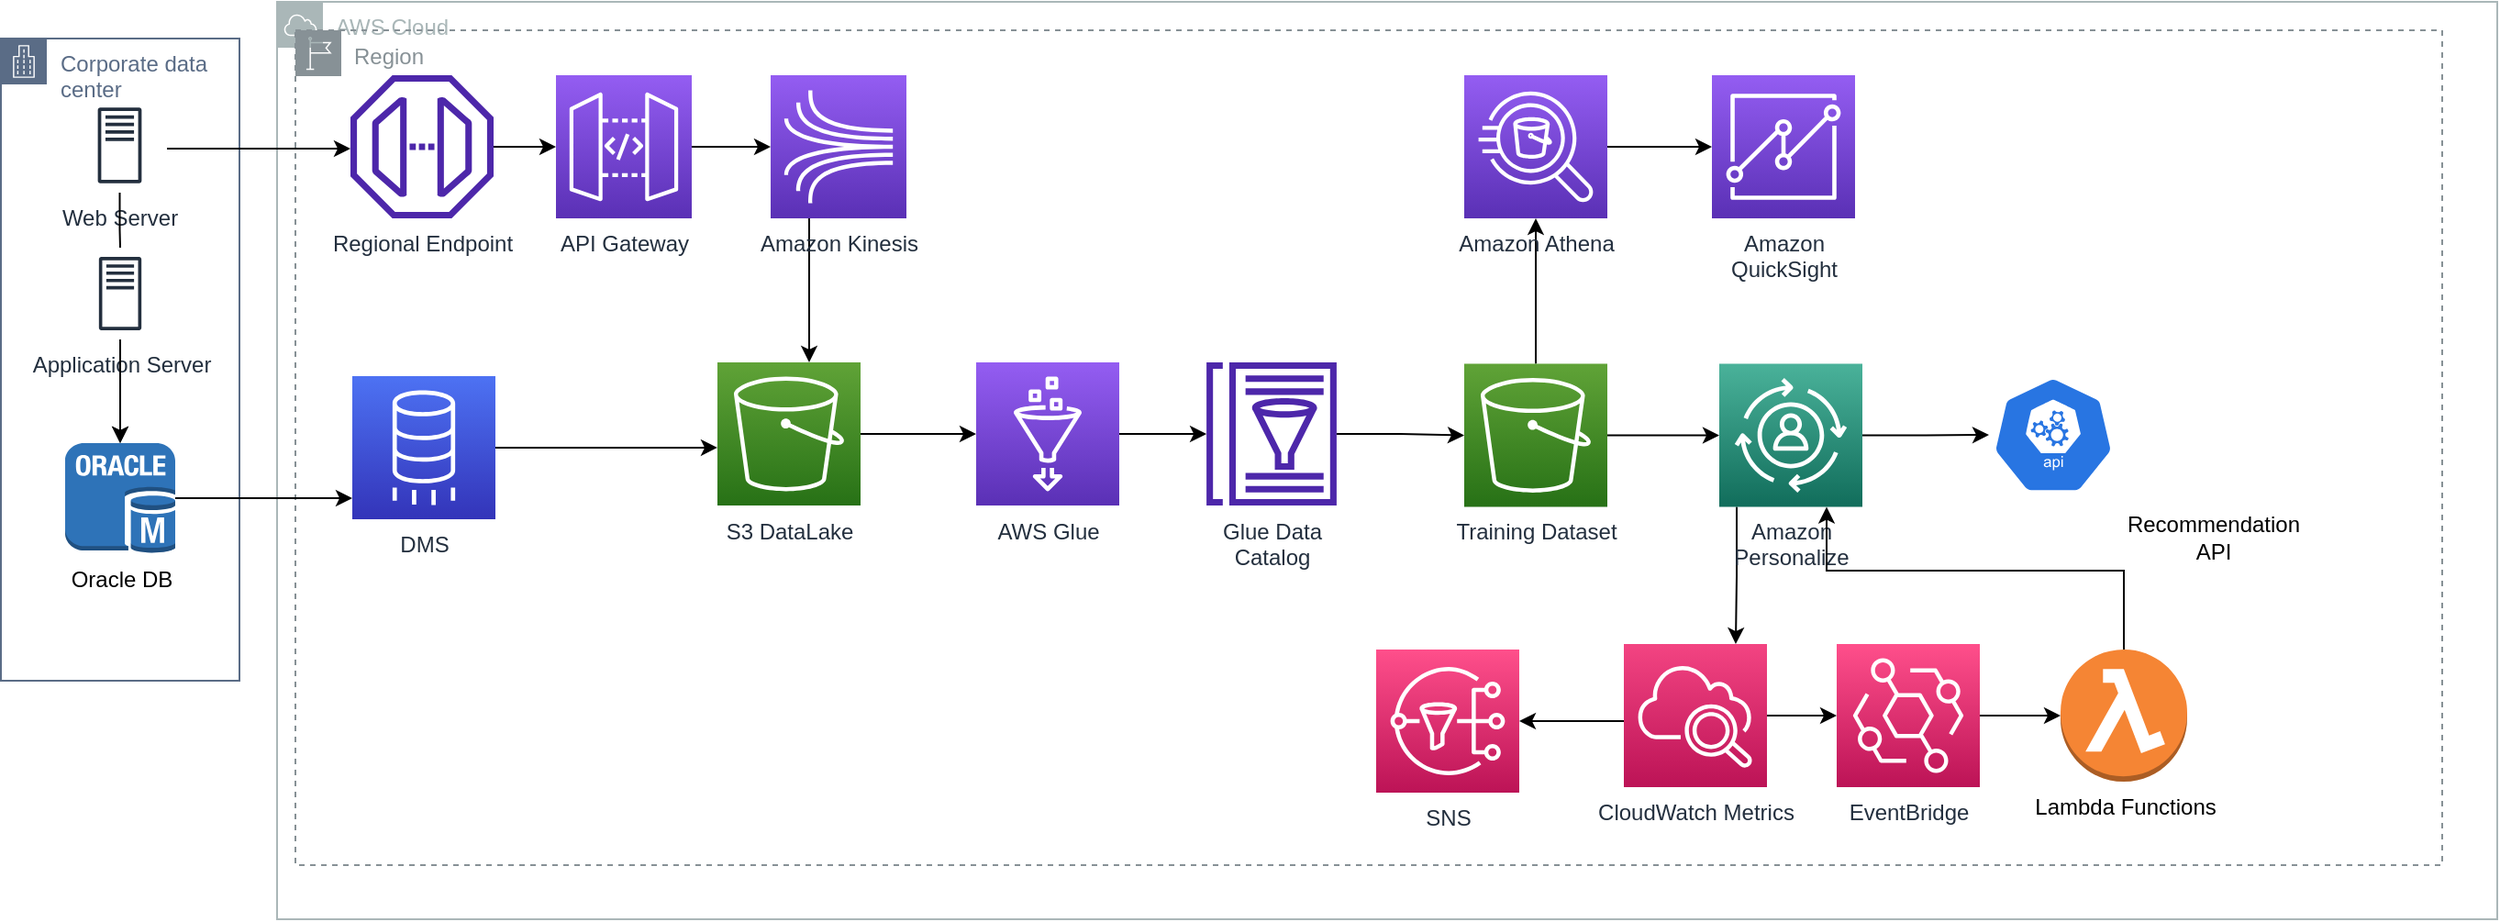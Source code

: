 <mxfile version="20.2.7" type="github">
  <diagram id="FFXtlg2HfYRVedAv5AXh" name="Page-1">
    <mxGraphModel dx="1666" dy="820" grid="1" gridSize="10" guides="1" tooltips="1" connect="1" arrows="1" fold="1" page="1" pageScale="1" pageWidth="850" pageHeight="1100" math="0" shadow="0">
      <root>
        <mxCell id="0" />
        <mxCell id="1" parent="0" />
        <mxCell id="K-W0vwILRseSUtwOl_9f-39" value="AWS Cloud" style="sketch=0;outlineConnect=0;gradientColor=none;html=1;whiteSpace=wrap;fontSize=12;fontStyle=0;shape=mxgraph.aws4.group;grIcon=mxgraph.aws4.group_aws_cloud;strokeColor=#AAB7B8;fillColor=none;verticalAlign=top;align=left;spacingLeft=30;fontColor=#AAB7B8;dashed=0;" parent="1" vertex="1">
          <mxGeometry x="160" y="30" width="1210" height="500" as="geometry" />
        </mxCell>
        <mxCell id="K-W0vwILRseSUtwOl_9f-5" value="Region" style="sketch=0;outlineConnect=0;gradientColor=none;html=1;whiteSpace=wrap;fontSize=12;fontStyle=0;shape=mxgraph.aws4.group;grIcon=mxgraph.aws4.group_region;strokeColor=#879196;fillColor=none;verticalAlign=top;align=left;spacingLeft=30;fontColor=#879196;dashed=1;" parent="1" vertex="1">
          <mxGeometry x="170" y="45.5" width="1170" height="455" as="geometry" />
        </mxCell>
        <mxCell id="K-W0vwILRseSUtwOl_9f-16" value="Corporate data center" style="points=[[0,0],[0.25,0],[0.5,0],[0.75,0],[1,0],[1,0.25],[1,0.5],[1,0.75],[1,1],[0.75,1],[0.5,1],[0.25,1],[0,1],[0,0.75],[0,0.5],[0,0.25]];outlineConnect=0;gradientColor=none;html=1;whiteSpace=wrap;fontSize=12;fontStyle=0;container=1;pointerEvents=0;collapsible=0;recursiveResize=0;shape=mxgraph.aws4.group;grIcon=mxgraph.aws4.group_corporate_data_center;strokeColor=#5A6C86;fillColor=none;verticalAlign=top;align=left;spacingLeft=30;fontColor=#5A6C86;dashed=0;" parent="1" vertex="1">
          <mxGeometry x="9.5" y="50" width="130" height="350" as="geometry" />
        </mxCell>
        <mxCell id="K-W0vwILRseSUtwOl_9f-2" value="Web Server" style="sketch=0;outlineConnect=0;fontColor=#232F3E;gradientColor=none;strokeColor=#232F3E;fillColor=#ffffff;dashed=0;verticalLabelPosition=bottom;verticalAlign=top;align=center;html=1;fontSize=12;fontStyle=0;aspect=fixed;shape=mxgraph.aws4.resourceIcon;resIcon=mxgraph.aws4.traditional_server;" parent="K-W0vwILRseSUtwOl_9f-16" vertex="1">
          <mxGeometry x="39" y="32.5" width="51.5" height="51.5" as="geometry" />
        </mxCell>
        <mxCell id="K-W0vwILRseSUtwOl_9f-3" value="Oracle DB " style="outlineConnect=0;dashed=0;verticalLabelPosition=bottom;verticalAlign=top;align=center;html=1;shape=mxgraph.aws3.oracle_db_instance;fillColor=#2E73B8;gradientColor=none;" parent="K-W0vwILRseSUtwOl_9f-16" vertex="1">
          <mxGeometry x="35" y="220.5" width="60" height="60" as="geometry" />
        </mxCell>
        <mxCell id="IEJohobCRM7k9FY_s7DP-1" value="Application Server" style="sketch=0;outlineConnect=0;fontColor=#232F3E;gradientColor=none;strokeColor=#232F3E;fillColor=#ffffff;dashed=0;verticalLabelPosition=bottom;verticalAlign=top;align=center;html=1;fontSize=12;fontStyle=0;aspect=fixed;shape=mxgraph.aws4.resourceIcon;resIcon=mxgraph.aws4.traditional_server;" vertex="1" parent="K-W0vwILRseSUtwOl_9f-16">
          <mxGeometry x="40" y="114" width="50" height="50" as="geometry" />
        </mxCell>
        <mxCell id="IEJohobCRM7k9FY_s7DP-2" value="" style="edgeStyle=orthogonalEdgeStyle;rounded=0;orthogonalLoop=1;jettySize=auto;html=1;endArrow=none;" edge="1" parent="K-W0vwILRseSUtwOl_9f-16" source="K-W0vwILRseSUtwOl_9f-2" target="IEJohobCRM7k9FY_s7DP-1">
          <mxGeometry relative="1" as="geometry">
            <mxPoint x="50.5" y="89" as="sourcePoint" />
            <mxPoint x="50.5" y="190" as="targetPoint" />
          </mxGeometry>
        </mxCell>
        <mxCell id="K-W0vwILRseSUtwOl_9f-14" value="" style="edgeStyle=orthogonalEdgeStyle;rounded=0;orthogonalLoop=1;jettySize=auto;html=1;startArrow=none;" parent="K-W0vwILRseSUtwOl_9f-16" source="IEJohobCRM7k9FY_s7DP-1" target="K-W0vwILRseSUtwOl_9f-3" edge="1">
          <mxGeometry relative="1" as="geometry" />
        </mxCell>
        <mxCell id="IEJohobCRM7k9FY_s7DP-3" value="" style="edgeStyle=orthogonalEdgeStyle;rounded=0;orthogonalLoop=1;jettySize=auto;html=1;" edge="1" parent="K-W0vwILRseSUtwOl_9f-16" source="IEJohobCRM7k9FY_s7DP-1" target="K-W0vwILRseSUtwOl_9f-3">
          <mxGeometry relative="1" as="geometry" />
        </mxCell>
        <mxCell id="K-W0vwILRseSUtwOl_9f-15" value="" style="edgeStyle=orthogonalEdgeStyle;rounded=0;orthogonalLoop=1;jettySize=auto;html=1;" parent="1" source="K-W0vwILRseSUtwOl_9f-2" target="K-W0vwILRseSUtwOl_9f-6" edge="1">
          <mxGeometry relative="1" as="geometry">
            <Array as="points">
              <mxPoint x="180" y="110" />
              <mxPoint x="180" y="110" />
            </Array>
          </mxGeometry>
        </mxCell>
        <mxCell id="K-W0vwILRseSUtwOl_9f-13" style="edgeStyle=orthogonalEdgeStyle;rounded=0;orthogonalLoop=1;jettySize=auto;html=1;" parent="1" source="K-W0vwILRseSUtwOl_9f-3" target="K-W0vwILRseSUtwOl_9f-18" edge="1">
          <mxGeometry relative="1" as="geometry">
            <mxPoint x="280" y="273" as="targetPoint" />
            <Array as="points">
              <mxPoint x="210" y="280" />
              <mxPoint x="210" y="280" />
            </Array>
          </mxGeometry>
        </mxCell>
        <mxCell id="K-W0vwILRseSUtwOl_9f-11" value="" style="edgeStyle=orthogonalEdgeStyle;rounded=0;orthogonalLoop=1;jettySize=auto;html=1;" parent="1" source="K-W0vwILRseSUtwOl_9f-4" target="K-W0vwILRseSUtwOl_9f-8" edge="1">
          <mxGeometry relative="1" as="geometry">
            <Array as="points">
              <mxPoint x="450" y="210" />
              <mxPoint x="450" y="210" />
            </Array>
          </mxGeometry>
        </mxCell>
        <mxCell id="K-W0vwILRseSUtwOl_9f-4" value="Amazon Kinesis" style="sketch=0;points=[[0,0,0],[0.25,0,0],[0.5,0,0],[0.75,0,0],[1,0,0],[0,1,0],[0.25,1,0],[0.5,1,0],[0.75,1,0],[1,1,0],[0,0.25,0],[0,0.5,0],[0,0.75,0],[1,0.25,0],[1,0.5,0],[1,0.75,0]];outlineConnect=0;fontColor=#232F3E;gradientColor=#945DF2;gradientDirection=north;fillColor=#5A30B5;strokeColor=#ffffff;dashed=0;verticalLabelPosition=bottom;verticalAlign=top;align=center;html=1;fontSize=12;fontStyle=0;aspect=fixed;shape=mxgraph.aws4.resourceIcon;resIcon=mxgraph.aws4.kinesis;" parent="1" vertex="1">
          <mxGeometry x="429" y="70" width="74" height="78" as="geometry" />
        </mxCell>
        <mxCell id="K-W0vwILRseSUtwOl_9f-9" value="" style="edgeStyle=orthogonalEdgeStyle;rounded=0;orthogonalLoop=1;jettySize=auto;html=1;" parent="1" source="K-W0vwILRseSUtwOl_9f-6" target="K-W0vwILRseSUtwOl_9f-7" edge="1">
          <mxGeometry relative="1" as="geometry" />
        </mxCell>
        <mxCell id="K-W0vwILRseSUtwOl_9f-6" value="Regional Endpoint" style="sketch=0;outlineConnect=0;fontColor=#232F3E;gradientColor=none;fillColor=#4D27AA;strokeColor=none;dashed=0;verticalLabelPosition=bottom;verticalAlign=top;align=center;html=1;fontSize=12;fontStyle=0;aspect=fixed;pointerEvents=1;shape=mxgraph.aws4.endpoint;" parent="1" vertex="1">
          <mxGeometry x="200" y="70" width="78" height="78" as="geometry" />
        </mxCell>
        <mxCell id="K-W0vwILRseSUtwOl_9f-10" value="" style="edgeStyle=orthogonalEdgeStyle;rounded=0;orthogonalLoop=1;jettySize=auto;html=1;" parent="1" source="K-W0vwILRseSUtwOl_9f-7" target="K-W0vwILRseSUtwOl_9f-4" edge="1">
          <mxGeometry relative="1" as="geometry" />
        </mxCell>
        <mxCell id="K-W0vwILRseSUtwOl_9f-7" value="API Gateway" style="sketch=0;points=[[0,0,0],[0.25,0,0],[0.5,0,0],[0.75,0,0],[1,0,0],[0,1,0],[0.25,1,0],[0.5,1,0],[0.75,1,0],[1,1,0],[0,0.25,0],[0,0.5,0],[0,0.75,0],[1,0.25,0],[1,0.5,0],[1,0.75,0]];outlineConnect=0;fontColor=#232F3E;gradientColor=#945DF2;gradientDirection=north;fillColor=#5A30B5;strokeColor=#ffffff;dashed=0;verticalLabelPosition=bottom;verticalAlign=top;align=center;html=1;fontSize=12;fontStyle=0;aspect=fixed;shape=mxgraph.aws4.resourceIcon;resIcon=mxgraph.aws4.api_gateway;" parent="1" vertex="1">
          <mxGeometry x="312" y="70" width="74" height="78" as="geometry" />
        </mxCell>
        <mxCell id="K-W0vwILRseSUtwOl_9f-21" value="" style="edgeStyle=orthogonalEdgeStyle;rounded=0;orthogonalLoop=1;jettySize=auto;html=1;" parent="1" source="K-W0vwILRseSUtwOl_9f-8" target="K-W0vwILRseSUtwOl_9f-20" edge="1">
          <mxGeometry relative="1" as="geometry" />
        </mxCell>
        <mxCell id="K-W0vwILRseSUtwOl_9f-8" value="S3 DataLake" style="sketch=0;points=[[0,0,0],[0.25,0,0],[0.5,0,0],[0.75,0,0],[1,0,0],[0,1,0],[0.25,1,0],[0.5,1,0],[0.75,1,0],[1,1,0],[0,0.25,0],[0,0.5,0],[0,0.75,0],[1,0.25,0],[1,0.5,0],[1,0.75,0]];outlineConnect=0;fontColor=#232F3E;gradientColor=#60A337;gradientDirection=north;fillColor=#277116;strokeColor=#ffffff;dashed=0;verticalLabelPosition=bottom;verticalAlign=top;align=center;html=1;fontSize=12;fontStyle=0;aspect=fixed;shape=mxgraph.aws4.resourceIcon;resIcon=mxgraph.aws4.s3;" parent="1" vertex="1">
          <mxGeometry x="400" y="226.5" width="78" height="78" as="geometry" />
        </mxCell>
        <mxCell id="K-W0vwILRseSUtwOl_9f-19" style="edgeStyle=orthogonalEdgeStyle;rounded=0;orthogonalLoop=1;jettySize=auto;html=1;entryX=0;entryY=0.596;entryDx=0;entryDy=0;entryPerimeter=0;" parent="1" source="K-W0vwILRseSUtwOl_9f-18" target="K-W0vwILRseSUtwOl_9f-8" edge="1">
          <mxGeometry relative="1" as="geometry" />
        </mxCell>
        <mxCell id="K-W0vwILRseSUtwOl_9f-18" value="DMS" style="sketch=0;points=[[0,0,0],[0.25,0,0],[0.5,0,0],[0.75,0,0],[1,0,0],[0,1,0],[0.25,1,0],[0.5,1,0],[0.75,1,0],[1,1,0],[0,0.25,0],[0,0.5,0],[0,0.75,0],[1,0.25,0],[1,0.5,0],[1,0.75,0]];outlineConnect=0;fontColor=#232F3E;gradientColor=#4D72F3;gradientDirection=north;fillColor=#3334B9;strokeColor=#ffffff;dashed=0;verticalLabelPosition=bottom;verticalAlign=top;align=center;html=1;fontSize=12;fontStyle=0;aspect=fixed;shape=mxgraph.aws4.resourceIcon;resIcon=mxgraph.aws4.database_migration_service;" parent="1" vertex="1">
          <mxGeometry x="201" y="234" width="78" height="78" as="geometry" />
        </mxCell>
        <mxCell id="K-W0vwILRseSUtwOl_9f-25" value="" style="edgeStyle=orthogonalEdgeStyle;rounded=0;orthogonalLoop=1;jettySize=auto;html=1;" parent="1" source="K-W0vwILRseSUtwOl_9f-20" target="K-W0vwILRseSUtwOl_9f-22" edge="1">
          <mxGeometry relative="1" as="geometry" />
        </mxCell>
        <mxCell id="K-W0vwILRseSUtwOl_9f-20" value="AWS Glue" style="sketch=0;points=[[0,0,0],[0.25,0,0],[0.5,0,0],[0.75,0,0],[1,0,0],[0,1,0],[0.25,1,0],[0.5,1,0],[0.75,1,0],[1,1,0],[0,0.25,0],[0,0.5,0],[0,0.75,0],[1,0.25,0],[1,0.5,0],[1,0.75,0]];outlineConnect=0;fontColor=#232F3E;gradientColor=#945DF2;gradientDirection=north;fillColor=#5A30B5;strokeColor=#ffffff;dashed=0;verticalLabelPosition=bottom;verticalAlign=top;align=center;html=1;fontSize=12;fontStyle=0;aspect=fixed;shape=mxgraph.aws4.resourceIcon;resIcon=mxgraph.aws4.glue;" parent="1" vertex="1">
          <mxGeometry x="541" y="226.5" width="78" height="78" as="geometry" />
        </mxCell>
        <mxCell id="K-W0vwILRseSUtwOl_9f-26" value="" style="edgeStyle=orthogonalEdgeStyle;rounded=0;orthogonalLoop=1;jettySize=auto;html=1;" parent="1" source="K-W0vwILRseSUtwOl_9f-22" target="K-W0vwILRseSUtwOl_9f-23" edge="1">
          <mxGeometry relative="1" as="geometry" />
        </mxCell>
        <mxCell id="K-W0vwILRseSUtwOl_9f-22" value="&lt;div&gt;Glue Data&lt;/div&gt;&lt;div&gt;Catalog&lt;br&gt;&lt;/div&gt;" style="sketch=0;outlineConnect=0;fontColor=#232F3E;gradientColor=none;fillColor=#4D27AA;strokeColor=none;dashed=0;verticalLabelPosition=bottom;verticalAlign=top;align=center;html=1;fontSize=12;fontStyle=0;aspect=fixed;pointerEvents=1;shape=mxgraph.aws4.glue_data_catalog;" parent="1" vertex="1">
          <mxGeometry x="666" y="226.5" width="72" height="78" as="geometry" />
        </mxCell>
        <mxCell id="K-W0vwILRseSUtwOl_9f-27" value="" style="edgeStyle=orthogonalEdgeStyle;rounded=0;orthogonalLoop=1;jettySize=auto;html=1;" parent="1" source="K-W0vwILRseSUtwOl_9f-23" target="K-W0vwILRseSUtwOl_9f-24" edge="1">
          <mxGeometry relative="1" as="geometry" />
        </mxCell>
        <mxCell id="K-W0vwILRseSUtwOl_9f-32" value="" style="edgeStyle=orthogonalEdgeStyle;rounded=0;orthogonalLoop=1;jettySize=auto;html=1;" parent="1" source="K-W0vwILRseSUtwOl_9f-23" target="K-W0vwILRseSUtwOl_9f-29" edge="1">
          <mxGeometry relative="1" as="geometry" />
        </mxCell>
        <mxCell id="K-W0vwILRseSUtwOl_9f-23" value="Training Dataset" style="sketch=0;points=[[0,0,0],[0.25,0,0],[0.5,0,0],[0.75,0,0],[1,0,0],[0,1,0],[0.25,1,0],[0.5,1,0],[0.75,1,0],[1,1,0],[0,0.25,0],[0,0.5,0],[0,0.75,0],[1,0.25,0],[1,0.5,0],[1,0.75,0]];outlineConnect=0;fontColor=#232F3E;gradientColor=#60A337;gradientDirection=north;fillColor=#277116;strokeColor=#ffffff;dashed=0;verticalLabelPosition=bottom;verticalAlign=top;align=center;html=1;fontSize=12;fontStyle=0;aspect=fixed;shape=mxgraph.aws4.resourceIcon;resIcon=mxgraph.aws4.s3;" parent="1" vertex="1">
          <mxGeometry x="807" y="227.25" width="78" height="78" as="geometry" />
        </mxCell>
        <mxCell id="K-W0vwILRseSUtwOl_9f-31" value="" style="edgeStyle=orthogonalEdgeStyle;rounded=0;orthogonalLoop=1;jettySize=auto;html=1;" parent="1" source="K-W0vwILRseSUtwOl_9f-24" target="K-W0vwILRseSUtwOl_9f-30" edge="1">
          <mxGeometry relative="1" as="geometry" />
        </mxCell>
        <mxCell id="K-W0vwILRseSUtwOl_9f-24" value="Amazon Athena" style="sketch=0;points=[[0,0,0],[0.25,0,0],[0.5,0,0],[0.75,0,0],[1,0,0],[0,1,0],[0.25,1,0],[0.5,1,0],[0.75,1,0],[1,1,0],[0,0.25,0],[0,0.5,0],[0,0.75,0],[1,0.25,0],[1,0.5,0],[1,0.75,0]];outlineConnect=0;fontColor=#232F3E;gradientColor=#945DF2;gradientDirection=north;fillColor=#5A30B5;strokeColor=#ffffff;dashed=0;verticalLabelPosition=bottom;verticalAlign=top;align=center;html=1;fontSize=12;fontStyle=0;aspect=fixed;shape=mxgraph.aws4.resourceIcon;resIcon=mxgraph.aws4.athena;" parent="1" vertex="1">
          <mxGeometry x="807" y="70" width="78" height="78" as="geometry" />
        </mxCell>
        <mxCell id="K-W0vwILRseSUtwOl_9f-34" value="" style="edgeStyle=orthogonalEdgeStyle;rounded=0;orthogonalLoop=1;jettySize=auto;html=1;" parent="1" source="K-W0vwILRseSUtwOl_9f-29" target="K-W0vwILRseSUtwOl_9f-33" edge="1">
          <mxGeometry relative="1" as="geometry" />
        </mxCell>
        <mxCell id="IEJohobCRM7k9FY_s7DP-25" style="edgeStyle=orthogonalEdgeStyle;rounded=0;orthogonalLoop=1;jettySize=auto;html=1;entryX=0.91;entryY=0;entryDx=0;entryDy=0;entryPerimeter=0;exitX=0.25;exitY=1;exitDx=0;exitDy=0;exitPerimeter=0;" edge="1" parent="1">
          <mxGeometry relative="1" as="geometry">
            <mxPoint x="955.5" y="305.25" as="sourcePoint" />
            <mxPoint x="954.98" y="380" as="targetPoint" />
            <Array as="points">
              <mxPoint x="956" y="343" />
            </Array>
          </mxGeometry>
        </mxCell>
        <mxCell id="K-W0vwILRseSUtwOl_9f-29" value="&lt;div&gt;Amazon &lt;br&gt;&lt;/div&gt;&lt;div&gt;Personalize&lt;br&gt;&lt;/div&gt;" style="sketch=0;points=[[0,0,0],[0.25,0,0],[0.5,0,0],[0.75,0,0],[1,0,0],[0,1,0],[0.25,1,0],[0.5,1,0],[0.75,1,0],[1,1,0],[0,0.25,0],[0,0.5,0],[0,0.75,0],[1,0.25,0],[1,0.5,0],[1,0.75,0]];outlineConnect=0;fontColor=#232F3E;gradientColor=#4AB29A;gradientDirection=north;fillColor=#116D5B;strokeColor=#ffffff;dashed=0;verticalLabelPosition=bottom;verticalAlign=top;align=center;html=1;fontSize=12;fontStyle=0;aspect=fixed;shape=mxgraph.aws4.resourceIcon;resIcon=mxgraph.aws4.personalize;" parent="1" vertex="1">
          <mxGeometry x="946" y="227.25" width="78" height="78" as="geometry" />
        </mxCell>
        <mxCell id="K-W0vwILRseSUtwOl_9f-30" value="&lt;div&gt;Amazon &lt;br&gt;&lt;/div&gt;&lt;div&gt;QuickSight&lt;/div&gt;&lt;div&gt;&lt;br&gt;&lt;/div&gt;" style="sketch=0;points=[[0,0,0],[0.25,0,0],[0.5,0,0],[0.75,0,0],[1,0,0],[0,1,0],[0.25,1,0],[0.5,1,0],[0.75,1,0],[1,1,0],[0,0.25,0],[0,0.5,0],[0,0.75,0],[1,0.25,0],[1,0.5,0],[1,0.75,0]];outlineConnect=0;fontColor=#232F3E;gradientColor=#945DF2;gradientDirection=north;fillColor=#5A30B5;strokeColor=#ffffff;dashed=0;verticalLabelPosition=bottom;verticalAlign=top;align=center;html=1;fontSize=12;fontStyle=0;aspect=fixed;shape=mxgraph.aws4.resourceIcon;resIcon=mxgraph.aws4.quicksight;" parent="1" vertex="1">
          <mxGeometry x="942" y="70" width="78" height="78" as="geometry" />
        </mxCell>
        <mxCell id="K-W0vwILRseSUtwOl_9f-33" value="" style="sketch=0;html=1;dashed=0;whitespace=wrap;fillColor=#2875E2;strokeColor=#ffffff;points=[[0.005,0.63,0],[0.1,0.2,0],[0.9,0.2,0],[0.5,0,0],[0.995,0.63,0],[0.72,0.99,0],[0.5,1,0],[0.28,0.99,0]];shape=mxgraph.kubernetes.icon;prIcon=api" parent="1" vertex="1">
          <mxGeometry x="1093" y="234" width="70" height="64" as="geometry" />
        </mxCell>
        <mxCell id="K-W0vwILRseSUtwOl_9f-41" value="&lt;div&gt;Recommendation &lt;br&gt;&lt;/div&gt;&lt;div&gt;API&lt;/div&gt;" style="text;html=1;align=center;verticalAlign=middle;resizable=0;points=[];autosize=1;strokeColor=none;fillColor=none;" parent="1" vertex="1">
          <mxGeometry x="1155" y="302" width="120" height="40" as="geometry" />
        </mxCell>
        <mxCell id="IEJohobCRM7k9FY_s7DP-9" value="" style="edgeStyle=orthogonalEdgeStyle;rounded=0;orthogonalLoop=1;jettySize=auto;html=1;" edge="1" parent="1" source="K-W0vwILRseSUtwOl_9f-48" target="IEJohobCRM7k9FY_s7DP-6">
          <mxGeometry relative="1" as="geometry" />
        </mxCell>
        <mxCell id="IEJohobCRM7k9FY_s7DP-20" value="" style="edgeStyle=orthogonalEdgeStyle;rounded=0;orthogonalLoop=1;jettySize=auto;html=1;" edge="1" parent="1" source="K-W0vwILRseSUtwOl_9f-48" target="IEJohobCRM7k9FY_s7DP-7">
          <mxGeometry relative="1" as="geometry">
            <Array as="points">
              <mxPoint x="840" y="422" />
              <mxPoint x="840" y="422" />
            </Array>
          </mxGeometry>
        </mxCell>
        <mxCell id="K-W0vwILRseSUtwOl_9f-48" value="CloudWatch Metrics" style="sketch=0;points=[[0,0,0],[0.25,0,0],[0.5,0,0],[0.75,0,0],[1,0,0],[0,1,0],[0.25,1,0],[0.5,1,0],[0.75,1,0],[1,1,0],[0,0.25,0],[0,0.5,0],[0,0.75,0],[1,0.25,0],[1,0.5,0],[1,0.75,0]];points=[[0,0,0],[0.25,0,0],[0.5,0,0],[0.75,0,0],[1,0,0],[0,1,0],[0.25,1,0],[0.5,1,0],[0.75,1,0],[1,1,0],[0,0.25,0],[0,0.5,0],[0,0.75,0],[1,0.25,0],[1,0.5,0],[1,0.75,0]];outlineConnect=0;fontColor=#232F3E;gradientColor=#F34482;gradientDirection=north;fillColor=#BC1356;strokeColor=#ffffff;dashed=0;verticalLabelPosition=bottom;verticalAlign=top;align=center;html=1;fontSize=12;fontStyle=0;aspect=fixed;shape=mxgraph.aws4.resourceIcon;resIcon=mxgraph.aws4.cloudwatch_2;" parent="1" vertex="1">
          <mxGeometry x="894" y="380" width="78" height="78" as="geometry" />
        </mxCell>
        <mxCell id="IEJohobCRM7k9FY_s7DP-12" value="" style="edgeStyle=orthogonalEdgeStyle;rounded=0;orthogonalLoop=1;jettySize=auto;html=1;" edge="1" parent="1" source="IEJohobCRM7k9FY_s7DP-6" target="IEJohobCRM7k9FY_s7DP-11">
          <mxGeometry relative="1" as="geometry" />
        </mxCell>
        <mxCell id="IEJohobCRM7k9FY_s7DP-6" value="EventBridge" style="sketch=0;points=[[0,0,0],[0.25,0,0],[0.5,0,0],[0.75,0,0],[1,0,0],[0,1,0],[0.25,1,0],[0.5,1,0],[0.75,1,0],[1,1,0],[0,0.25,0],[0,0.5,0],[0,0.75,0],[1,0.25,0],[1,0.5,0],[1,0.75,0]];outlineConnect=0;fontColor=#232F3E;gradientColor=#FF4F8B;gradientDirection=north;fillColor=#BC1356;strokeColor=#ffffff;dashed=0;verticalLabelPosition=bottom;verticalAlign=top;align=center;html=1;fontSize=12;fontStyle=0;aspect=fixed;shape=mxgraph.aws4.resourceIcon;resIcon=mxgraph.aws4.eventbridge;" vertex="1" parent="1">
          <mxGeometry x="1010" y="380" width="78" height="78" as="geometry" />
        </mxCell>
        <mxCell id="IEJohobCRM7k9FY_s7DP-7" value="SNS" style="sketch=0;points=[[0,0,0],[0.25,0,0],[0.5,0,0],[0.75,0,0],[1,0,0],[0,1,0],[0.25,1,0],[0.5,1,0],[0.75,1,0],[1,1,0],[0,0.25,0],[0,0.5,0],[0,0.75,0],[1,0.25,0],[1,0.5,0],[1,0.75,0]];outlineConnect=0;fontColor=#232F3E;gradientColor=#FF4F8B;gradientDirection=north;fillColor=#BC1356;strokeColor=#ffffff;dashed=0;verticalLabelPosition=bottom;verticalAlign=top;align=center;html=1;fontSize=12;fontStyle=0;aspect=fixed;shape=mxgraph.aws4.resourceIcon;resIcon=mxgraph.aws4.sns;" vertex="1" parent="1">
          <mxGeometry x="759" y="383" width="78" height="78" as="geometry" />
        </mxCell>
        <mxCell id="IEJohobCRM7k9FY_s7DP-26" style="edgeStyle=orthogonalEdgeStyle;rounded=0;orthogonalLoop=1;jettySize=auto;html=1;entryX=0.75;entryY=1;entryDx=0;entryDy=0;entryPerimeter=0;" edge="1" parent="1" source="IEJohobCRM7k9FY_s7DP-11" target="K-W0vwILRseSUtwOl_9f-29">
          <mxGeometry relative="1" as="geometry">
            <Array as="points">
              <mxPoint x="1167" y="340" />
              <mxPoint x="1005" y="340" />
            </Array>
          </mxGeometry>
        </mxCell>
        <mxCell id="IEJohobCRM7k9FY_s7DP-11" value="Lambda Functions" style="outlineConnect=0;dashed=0;verticalLabelPosition=bottom;verticalAlign=top;align=center;html=1;shape=mxgraph.aws3.lambda_function;fillColor=#F58534;gradientColor=none;" vertex="1" parent="1">
          <mxGeometry x="1132" y="383" width="69" height="72" as="geometry" />
        </mxCell>
      </root>
    </mxGraphModel>
  </diagram>
</mxfile>
